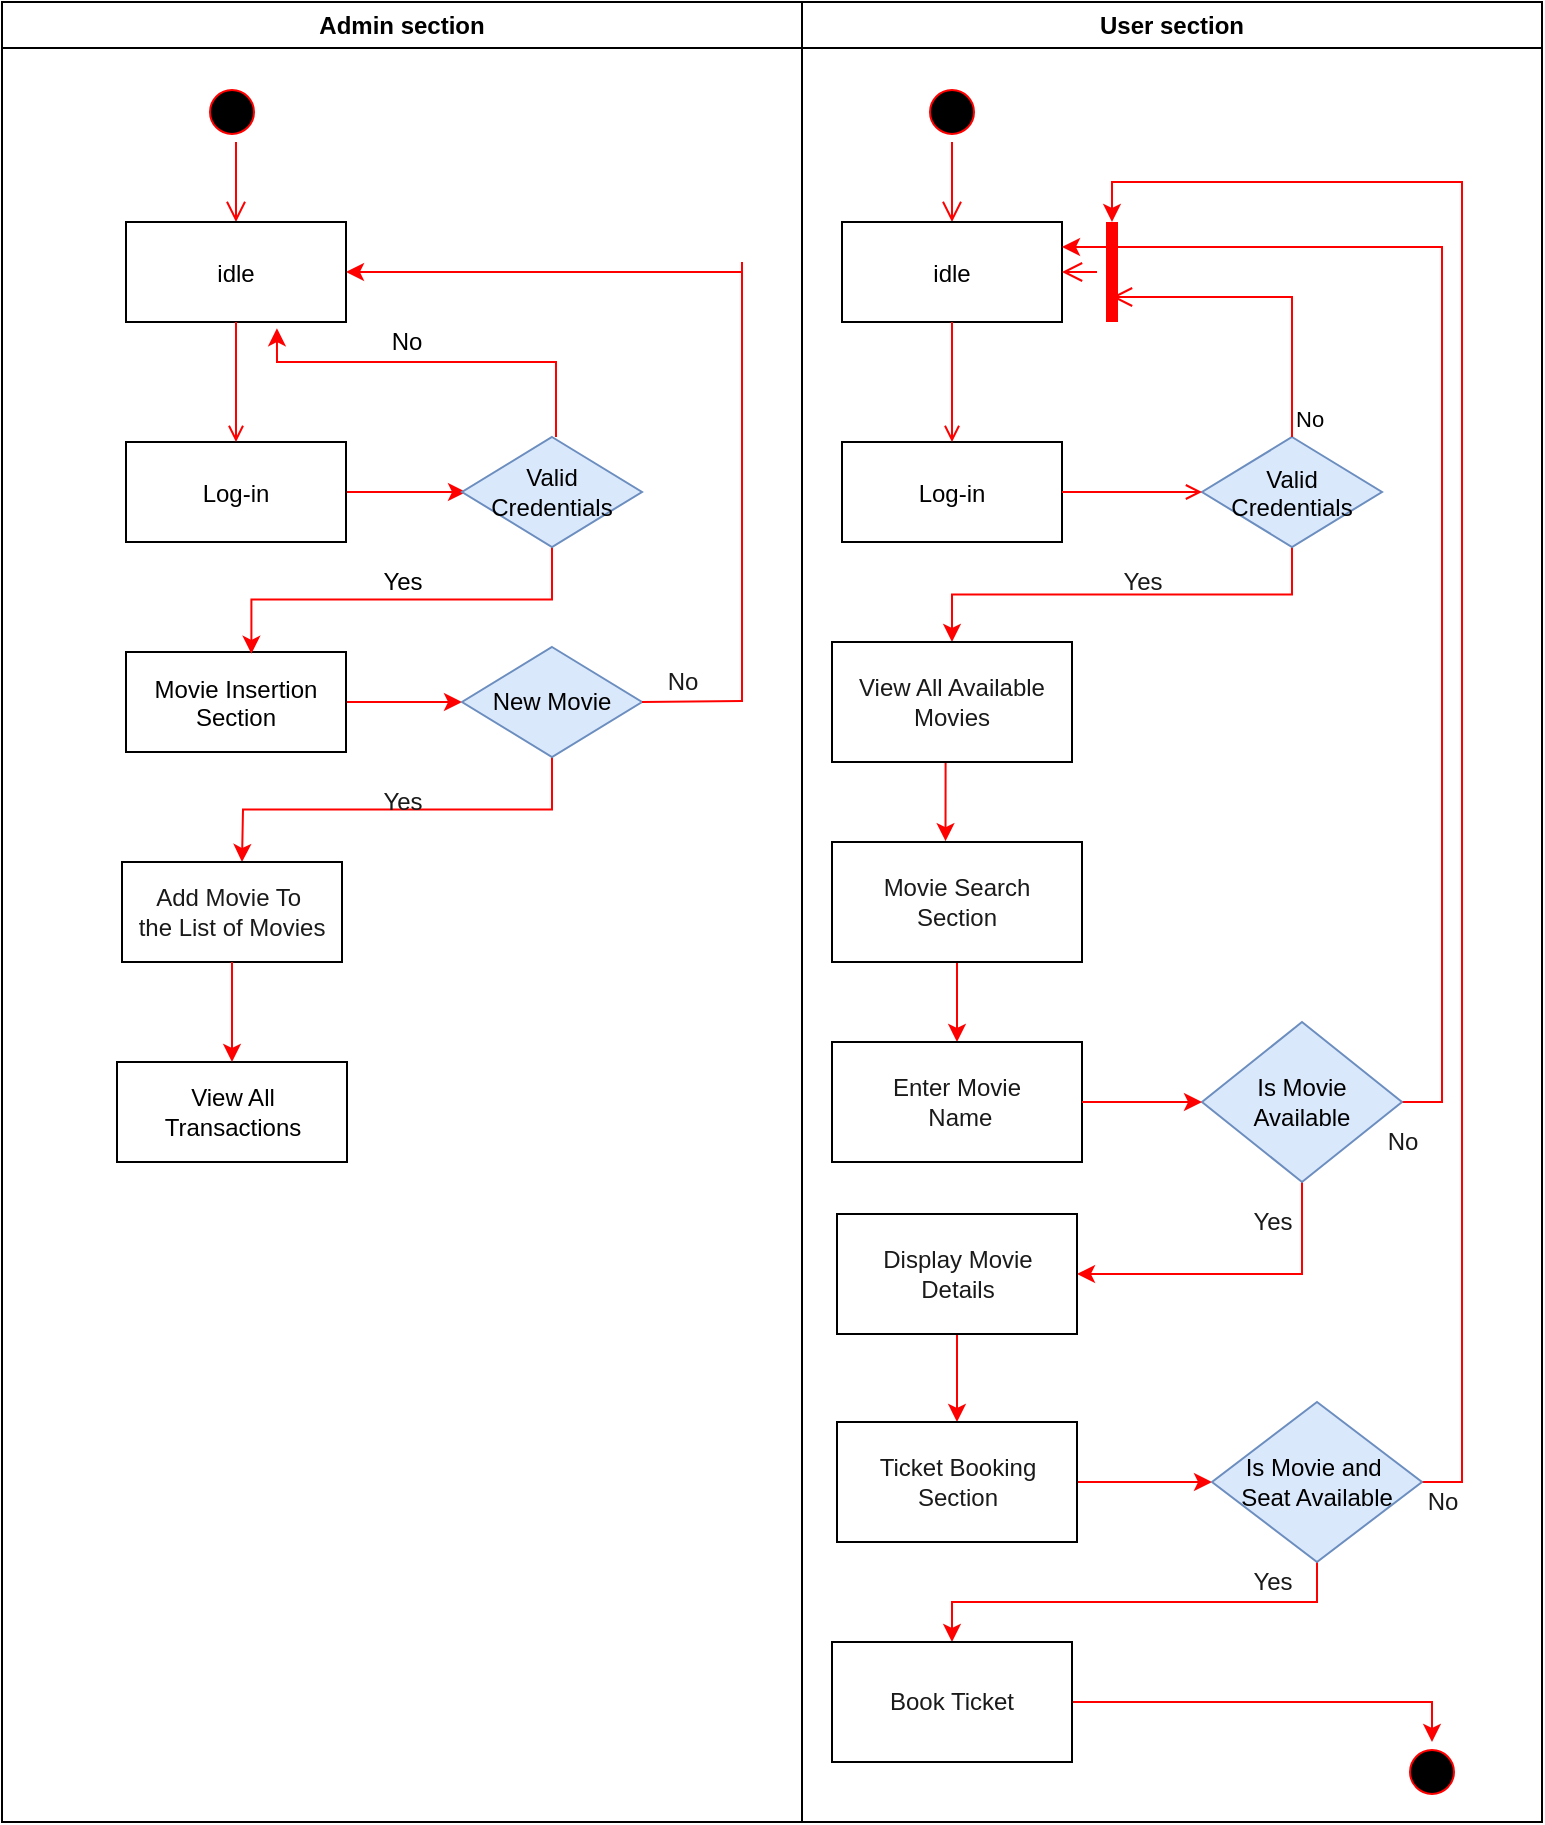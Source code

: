 <mxfile version="13.7.7" type="device"><diagram name="Page-1" id="e7e014a7-5840-1c2e-5031-d8a46d1fe8dd"><mxGraphModel dx="989" dy="580" grid="1" gridSize="10" guides="1" tooltips="1" connect="1" arrows="1" fold="1" page="1" pageScale="1" pageWidth="1169" pageHeight="826" background="#ffffff" math="0" shadow="0"><root><mxCell id="0"/><mxCell id="1" parent="0"/><mxCell id="3" value="User section" style="swimlane;whiteSpace=wrap" parent="1" vertex="1"><mxGeometry x="520" y="160" width="370" height="910" as="geometry"/></mxCell><mxCell id="13" value="" style="ellipse;shape=startState;fillColor=#000000;strokeColor=#ff0000;" parent="3" vertex="1"><mxGeometry x="60" y="40" width="30" height="30" as="geometry"/></mxCell><mxCell id="14" value="" style="edgeStyle=elbowEdgeStyle;elbow=horizontal;verticalAlign=bottom;endArrow=open;endSize=8;strokeColor=#FF0000;endFill=1;rounded=0" parent="3" source="13" target="15" edge="1"><mxGeometry x="40" y="20" as="geometry"><mxPoint x="55" y="90" as="targetPoint"/></mxGeometry></mxCell><mxCell id="15" value="idle" style="" parent="3" vertex="1"><mxGeometry x="20" y="110" width="110" height="50" as="geometry"/></mxCell><mxCell id="16" value="Log-in" style="" parent="3" vertex="1"><mxGeometry x="20" y="220" width="110" height="50" as="geometry"/></mxCell><mxCell id="17" value="" style="endArrow=open;strokeColor=#FF0000;endFill=1;rounded=0" parent="3" source="15" target="16" edge="1"><mxGeometry relative="1" as="geometry"/></mxCell><mxCell id="XHajx7D8PJsheekmZULp-78" style="edgeStyle=orthogonalEdgeStyle;rounded=0;orthogonalLoop=1;jettySize=auto;html=1;exitX=0.5;exitY=1;exitDx=0;exitDy=0;entryX=0.5;entryY=0;entryDx=0;entryDy=0;strokeColor=#ff0000;fontColor=#1A1A1A;" edge="1" parent="3" source="21" target="XHajx7D8PJsheekmZULp-77"><mxGeometry relative="1" as="geometry"/></mxCell><mxCell id="21" value="Valid&#10;Credentials" style="rhombus;fillColor=#dae8fc;strokeColor=#6c8ebf;" parent="3" vertex="1"><mxGeometry x="200" y="217.5" width="90" height="55" as="geometry"/></mxCell><mxCell id="22" value="No" style="edgeStyle=elbowEdgeStyle;elbow=horizontal;align=left;verticalAlign=bottom;endArrow=open;endSize=8;strokeColor=#FF0000;exitX=0.5;exitY=0;endFill=1;rounded=0;entryX=0.75;entryY=0.5;entryPerimeter=0" parent="3" source="21" target="25" edge="1"><mxGeometry x="-1" relative="1" as="geometry"><mxPoint x="160" y="150" as="targetPoint"/><Array as="points"><mxPoint x="245" y="170"/><mxPoint x="220" y="130"/><mxPoint x="190" y="180"/></Array></mxGeometry></mxCell><mxCell id="24" value="" style="endArrow=open;strokeColor=#FF0000;endFill=1;rounded=0" parent="3" source="16" target="21" edge="1"><mxGeometry relative="1" as="geometry"/></mxCell><mxCell id="25" value="" style="shape=line;strokeWidth=6;strokeColor=#ff0000;rotation=90" parent="3" vertex="1"><mxGeometry x="130" y="127.5" width="50" height="15" as="geometry"/></mxCell><mxCell id="26" value="" style="edgeStyle=elbowEdgeStyle;elbow=horizontal;verticalAlign=bottom;endArrow=open;endSize=8;strokeColor=#FF0000;endFill=1;rounded=0" parent="3" source="25" target="15" edge="1"><mxGeometry x="130" y="90" as="geometry"><mxPoint x="230" y="140" as="targetPoint"/></mxGeometry></mxCell><mxCell id="XHajx7D8PJsheekmZULp-81" style="edgeStyle=orthogonalEdgeStyle;rounded=0;orthogonalLoop=1;jettySize=auto;html=1;exitX=0.5;exitY=1;exitDx=0;exitDy=0;entryX=0.454;entryY=-0.007;entryDx=0;entryDy=0;entryPerimeter=0;strokeColor=#ff0000;fontColor=#1A1A1A;" edge="1" parent="3" source="XHajx7D8PJsheekmZULp-77" target="XHajx7D8PJsheekmZULp-79"><mxGeometry relative="1" as="geometry"/></mxCell><mxCell id="XHajx7D8PJsheekmZULp-77" value="View All Available Movies" style="rounded=0;whiteSpace=wrap;html=1;fontColor=#1A1A1A;" vertex="1" parent="3"><mxGeometry x="15" y="320" width="120" height="60" as="geometry"/></mxCell><mxCell id="XHajx7D8PJsheekmZULp-98" style="edgeStyle=orthogonalEdgeStyle;rounded=0;orthogonalLoop=1;jettySize=auto;html=1;exitX=0.5;exitY=1;exitDx=0;exitDy=0;entryX=0.5;entryY=0;entryDx=0;entryDy=0;strokeColor=#ff0000;fontColor=#1A1A1A;" edge="1" parent="3" source="XHajx7D8PJsheekmZULp-79" target="XHajx7D8PJsheekmZULp-82"><mxGeometry relative="1" as="geometry"/></mxCell><mxCell id="XHajx7D8PJsheekmZULp-79" value="Movie Search &lt;br&gt;Section" style="rounded=0;whiteSpace=wrap;html=1;fontColor=#1A1A1A;" vertex="1" parent="3"><mxGeometry x="15" y="420" width="125" height="60" as="geometry"/></mxCell><mxCell id="XHajx7D8PJsheekmZULp-82" value="Enter Movie&lt;br&gt;&amp;nbsp;Name" style="rounded=0;whiteSpace=wrap;html=1;fontColor=#1A1A1A;" vertex="1" parent="3"><mxGeometry x="15" y="520" width="125" height="60" as="geometry"/></mxCell><mxCell id="XHajx7D8PJsheekmZULp-99" style="edgeStyle=orthogonalEdgeStyle;rounded=0;orthogonalLoop=1;jettySize=auto;html=1;exitX=0.5;exitY=1;exitDx=0;exitDy=0;entryX=1;entryY=0.5;entryDx=0;entryDy=0;strokeColor=#ff0000;fontColor=#1A1A1A;" edge="1" parent="3" source="XHajx7D8PJsheekmZULp-84" target="XHajx7D8PJsheekmZULp-89"><mxGeometry relative="1" as="geometry"/></mxCell><mxCell id="XHajx7D8PJsheekmZULp-100" style="edgeStyle=orthogonalEdgeStyle;rounded=0;orthogonalLoop=1;jettySize=auto;html=1;exitX=1;exitY=0.5;exitDx=0;exitDy=0;entryX=1;entryY=0.25;entryDx=0;entryDy=0;strokeColor=#ff0000;fontColor=#1A1A1A;" edge="1" parent="3" source="XHajx7D8PJsheekmZULp-84" target="15"><mxGeometry relative="1" as="geometry"/></mxCell><mxCell id="XHajx7D8PJsheekmZULp-84" value="Is Movie&lt;br&gt;Available" style="rhombus;whiteSpace=wrap;html=1;fillColor=#dae8fc;strokeColor=#6c8ebf;" vertex="1" parent="3"><mxGeometry x="200" y="510" width="100" height="80" as="geometry"/></mxCell><mxCell id="XHajx7D8PJsheekmZULp-83" style="edgeStyle=orthogonalEdgeStyle;rounded=0;orthogonalLoop=1;jettySize=auto;html=1;strokeColor=#ff0000;fontColor=#1A1A1A;" edge="1" parent="3" source="XHajx7D8PJsheekmZULp-82" target="XHajx7D8PJsheekmZULp-84"><mxGeometry relative="1" as="geometry"><mxPoint x="200" y="550" as="targetPoint"/></mxGeometry></mxCell><mxCell id="XHajx7D8PJsheekmZULp-107" style="edgeStyle=orthogonalEdgeStyle;rounded=0;orthogonalLoop=1;jettySize=auto;html=1;exitX=0.5;exitY=1;exitDx=0;exitDy=0;entryX=0.5;entryY=0;entryDx=0;entryDy=0;strokeColor=#ff0000;fontColor=#1A1A1A;" edge="1" parent="3" source="XHajx7D8PJsheekmZULp-89" target="XHajx7D8PJsheekmZULp-92"><mxGeometry relative="1" as="geometry"/></mxCell><mxCell id="XHajx7D8PJsheekmZULp-89" value="Display Movie&lt;br&gt;Details" style="rounded=0;whiteSpace=wrap;html=1;fontColor=#1A1A1A;" vertex="1" parent="3"><mxGeometry x="17.5" y="606" width="120" height="60" as="geometry"/></mxCell><mxCell id="XHajx7D8PJsheekmZULp-94" style="edgeStyle=orthogonalEdgeStyle;rounded=0;orthogonalLoop=1;jettySize=auto;html=1;entryX=0;entryY=0.5;entryDx=0;entryDy=0;strokeColor=#ff0000;fontColor=#1A1A1A;" edge="1" parent="3" source="XHajx7D8PJsheekmZULp-92" target="XHajx7D8PJsheekmZULp-93"><mxGeometry relative="1" as="geometry"/></mxCell><mxCell id="XHajx7D8PJsheekmZULp-92" value="Ticket Booking&lt;br&gt;Section" style="rounded=0;whiteSpace=wrap;html=1;fontColor=#1A1A1A;" vertex="1" parent="3"><mxGeometry x="17.5" y="710" width="120" height="60" as="geometry"/></mxCell><mxCell id="XHajx7D8PJsheekmZULp-103" style="edgeStyle=orthogonalEdgeStyle;rounded=0;orthogonalLoop=1;jettySize=auto;html=1;exitX=1;exitY=0.5;exitDx=0;exitDy=0;entryX=0;entryY=0.5;entryDx=0;entryDy=0;entryPerimeter=0;strokeColor=#ff0000;fontColor=#1A1A1A;" edge="1" parent="3" source="XHajx7D8PJsheekmZULp-93" target="25"><mxGeometry relative="1" as="geometry"/></mxCell><mxCell id="XHajx7D8PJsheekmZULp-115" style="edgeStyle=orthogonalEdgeStyle;rounded=0;orthogonalLoop=1;jettySize=auto;html=1;exitX=0.5;exitY=1;exitDx=0;exitDy=0;entryX=0.5;entryY=0;entryDx=0;entryDy=0;strokeColor=#ff0000;fontColor=#1A1A1A;" edge="1" parent="3" source="XHajx7D8PJsheekmZULp-93" target="XHajx7D8PJsheekmZULp-97"><mxGeometry relative="1" as="geometry"/></mxCell><mxCell id="XHajx7D8PJsheekmZULp-93" value="Is Movie and&amp;nbsp;&lt;br&gt;Seat Available" style="rhombus;whiteSpace=wrap;html=1;fillColor=#dae8fc;strokeColor=#6c8ebf;" vertex="1" parent="3"><mxGeometry x="205" y="700" width="105" height="80" as="geometry"/></mxCell><mxCell id="XHajx7D8PJsheekmZULp-118" style="edgeStyle=orthogonalEdgeStyle;rounded=0;orthogonalLoop=1;jettySize=auto;html=1;exitX=1;exitY=0.5;exitDx=0;exitDy=0;entryX=0.5;entryY=0;entryDx=0;entryDy=0;strokeColor=#ff0000;fontColor=#1A1A1A;" edge="1" parent="3" source="XHajx7D8PJsheekmZULp-97" target="XHajx7D8PJsheekmZULp-116"><mxGeometry relative="1" as="geometry"/></mxCell><mxCell id="XHajx7D8PJsheekmZULp-97" value="Book Ticket" style="rounded=0;whiteSpace=wrap;html=1;fontColor=#1A1A1A;" vertex="1" parent="3"><mxGeometry x="15" y="820" width="120" height="60" as="geometry"/></mxCell><mxCell id="XHajx7D8PJsheekmZULp-109" value="Yes" style="text;html=1;align=center;verticalAlign=middle;resizable=0;points=[];autosize=1;fontColor=#1A1A1A;" vertex="1" parent="3"><mxGeometry x="220" y="600" width="30" height="20" as="geometry"/></mxCell><mxCell id="XHajx7D8PJsheekmZULp-116" value="" style="ellipse;shape=startState;fillColor=#000000;strokeColor=#ff0000;" vertex="1" parent="3"><mxGeometry x="300" y="870" width="30" height="30" as="geometry"/></mxCell><mxCell id="XHajx7D8PJsheekmZULp-58" style="edgeStyle=orthogonalEdgeStyle;rounded=0;orthogonalLoop=1;jettySize=auto;html=1;exitX=1;exitY=0.5;exitDx=0;exitDy=0;strokeColor=#ff0000;fontColor=#1A1A1A;" edge="1" parent="1" source="10"><mxGeometry relative="1" as="geometry"><mxPoint x="350" y="510" as="targetPoint"/></mxGeometry></mxCell><mxCell id="XHajx7D8PJsheekmZULp-61" style="edgeStyle=orthogonalEdgeStyle;rounded=0;orthogonalLoop=1;jettySize=auto;html=1;exitX=0.5;exitY=1;exitDx=0;exitDy=0;strokeColor=#ff0000;fontColor=#1A1A1A;" edge="1" parent="1" source="XHajx7D8PJsheekmZULp-60"><mxGeometry relative="1" as="geometry"><mxPoint x="240" y="590" as="targetPoint"/></mxGeometry></mxCell><mxCell id="XHajx7D8PJsheekmZULp-70" value="" style="endArrow=classic;html=1;strokeColor=#ff0000;fontColor=#1A1A1A;entryX=1;entryY=0.5;entryDx=0;entryDy=0;" edge="1" parent="1" target="7"><mxGeometry width="50" height="50" relative="1" as="geometry"><mxPoint x="490" y="295" as="sourcePoint"/><mxPoint x="460" y="310" as="targetPoint"/><Array as="points"/></mxGeometry></mxCell><mxCell id="XHajx7D8PJsheekmZULp-71" value="Yes" style="text;html=1;align=center;verticalAlign=middle;resizable=0;points=[];autosize=1;fontColor=#1A1A1A;" vertex="1" parent="1"><mxGeometry x="305" y="550" width="30" height="20" as="geometry"/></mxCell><mxCell id="XHajx7D8PJsheekmZULp-72" value="No" style="text;html=1;align=center;verticalAlign=middle;resizable=0;points=[];autosize=1;fontColor=#1A1A1A;" vertex="1" parent="1"><mxGeometry x="445" y="490" width="30" height="20" as="geometry"/></mxCell><mxCell id="2" value="Admin section" style="swimlane;whiteSpace=wrap" parent="1" vertex="1"><mxGeometry x="120" y="160" width="400" height="910" as="geometry"/></mxCell><mxCell id="5" value="" style="ellipse;shape=startState;fillColor=#000000;strokeColor=#ff0000;" parent="2" vertex="1"><mxGeometry x="100" y="40" width="30" height="30" as="geometry"/></mxCell><mxCell id="6" value="" style="edgeStyle=elbowEdgeStyle;elbow=horizontal;verticalAlign=bottom;endArrow=open;endSize=8;strokeColor=#FF0000;endFill=1;rounded=0" parent="2" target="7" edge="1"><mxGeometry x="102" y="40" as="geometry"><mxPoint x="117" y="110" as="targetPoint"/><mxPoint x="117" y="70" as="sourcePoint"/></mxGeometry></mxCell><mxCell id="7" value="idle" style="" parent="2" vertex="1"><mxGeometry x="62" y="110" width="110" height="50" as="geometry"/></mxCell><mxCell id="XHajx7D8PJsheekmZULp-53" style="edgeStyle=orthogonalEdgeStyle;rounded=0;orthogonalLoop=1;jettySize=auto;html=1;exitX=1;exitY=0.5;exitDx=0;exitDy=0;entryX=0;entryY=0.5;entryDx=0;entryDy=0;strokeColor=#ff0000;" edge="1" parent="2" source="8"><mxGeometry relative="1" as="geometry"><mxPoint x="232" y="245" as="targetPoint"/></mxGeometry></mxCell><mxCell id="8" value="Log-in" style="" parent="2" vertex="1"><mxGeometry x="62" y="220" width="110" height="50" as="geometry"/></mxCell><mxCell id="9" value="" style="endArrow=open;strokeColor=#FF0000;endFill=1;rounded=0" parent="2" source="7" target="8" edge="1"><mxGeometry relative="1" as="geometry"/></mxCell><mxCell id="10" value=" Movie Insertion &#10;Section" style="" parent="2" vertex="1"><mxGeometry x="62" y="325" width="110" height="50" as="geometry"/></mxCell><mxCell id="XHajx7D8PJsheekmZULp-50" style="edgeStyle=orthogonalEdgeStyle;rounded=0;orthogonalLoop=1;jettySize=auto;html=1;exitX=0.5;exitY=0;exitDx=0;exitDy=0;entryX=0.686;entryY=1.062;entryDx=0;entryDy=0;entryPerimeter=0;fillColor=#e51400;strokeColor=#ff0000;" edge="1" parent="2" target="7"><mxGeometry relative="1" as="geometry"><mxPoint x="277" y="217.5" as="sourcePoint"/><Array as="points"><mxPoint x="277" y="180"/><mxPoint x="138" y="180"/></Array></mxGeometry></mxCell><mxCell id="XHajx7D8PJsheekmZULp-62" style="edgeStyle=orthogonalEdgeStyle;rounded=0;orthogonalLoop=1;jettySize=auto;html=1;exitX=0.5;exitY=1;exitDx=0;exitDy=0;entryX=0.57;entryY=0.018;entryDx=0;entryDy=0;entryPerimeter=0;strokeColor=#ff0000;fontColor=#1A1A1A;" edge="1" parent="2" source="XHajx7D8PJsheekmZULp-42" target="10"><mxGeometry relative="1" as="geometry"/></mxCell><mxCell id="XHajx7D8PJsheekmZULp-42" value="Valid Credentials" style="rhombus;whiteSpace=wrap;html=1;fillColor=#dae8fc;strokeColor=#6c8ebf;" vertex="1" parent="2"><mxGeometry x="230" y="217.5" width="90" height="55" as="geometry"/></mxCell><mxCell id="XHajx7D8PJsheekmZULp-52" value="No" style="text;html=1;align=center;verticalAlign=middle;resizable=0;points=[];autosize=1;" vertex="1" parent="2"><mxGeometry x="187" y="160" width="30" height="20" as="geometry"/></mxCell><mxCell id="XHajx7D8PJsheekmZULp-60" value="New Movie" style="rhombus;whiteSpace=wrap;html=1;fillColor=#dae8fc;strokeColor=#6c8ebf;" vertex="1" parent="2"><mxGeometry x="230" y="322.5" width="90" height="55" as="geometry"/></mxCell><mxCell id="XHajx7D8PJsheekmZULp-55" value="Yes" style="text;html=1;align=center;verticalAlign=middle;resizable=0;points=[];autosize=1;" vertex="1" parent="2"><mxGeometry x="185" y="280" width="30" height="20" as="geometry"/></mxCell><mxCell id="XHajx7D8PJsheekmZULp-63" value="Add Movie To&amp;nbsp;&lt;br&gt;the List of Movies" style="rounded=0;whiteSpace=wrap;html=1;fontColor=#1A1A1A;" vertex="1" parent="2"><mxGeometry x="60" y="430" width="110" height="50" as="geometry"/></mxCell><mxCell id="XHajx7D8PJsheekmZULp-66" value="" style="endArrow=none;html=1;strokeColor=#ff0000;fontColor=#1A1A1A;exitX=1;exitY=0.5;exitDx=0;exitDy=0;" edge="1" parent="2" source="XHajx7D8PJsheekmZULp-60"><mxGeometry width="50" height="50" relative="1" as="geometry"><mxPoint x="330" y="349.5" as="sourcePoint"/><mxPoint x="370" y="349.5" as="targetPoint"/></mxGeometry></mxCell><mxCell id="XHajx7D8PJsheekmZULp-68" value="" style="endArrow=none;html=1;strokeColor=#ff0000;fontColor=#1A1A1A;" edge="1" parent="2"><mxGeometry width="50" height="50" relative="1" as="geometry"><mxPoint x="370" y="350" as="sourcePoint"/><mxPoint x="370" y="130" as="targetPoint"/></mxGeometry></mxCell><mxCell id="XHajx7D8PJsheekmZULp-74" value="View All Transactions" style="rounded=0;whiteSpace=wrap;html=1;" vertex="1" parent="2"><mxGeometry x="57.5" y="530" width="115" height="50" as="geometry"/></mxCell><mxCell id="XHajx7D8PJsheekmZULp-73" style="edgeStyle=orthogonalEdgeStyle;rounded=0;orthogonalLoop=1;jettySize=auto;html=1;exitX=0.5;exitY=1;exitDx=0;exitDy=0;strokeColor=#ff0000;fontColor=#1A1A1A;" edge="1" parent="2" source="XHajx7D8PJsheekmZULp-63" target="XHajx7D8PJsheekmZULp-74"><mxGeometry relative="1" as="geometry"><mxPoint x="115" y="550" as="targetPoint"/></mxGeometry></mxCell><mxCell id="XHajx7D8PJsheekmZULp-104" value="No" style="text;html=1;align=center;verticalAlign=middle;resizable=0;points=[];autosize=1;fontColor=#1A1A1A;" vertex="1" parent="1"><mxGeometry x="825" y="900" width="30" height="20" as="geometry"/></mxCell><mxCell id="XHajx7D8PJsheekmZULp-108" value="Yes" style="text;html=1;align=center;verticalAlign=middle;resizable=0;points=[];autosize=1;fontColor=#1A1A1A;" vertex="1" parent="1"><mxGeometry x="675" y="440" width="30" height="20" as="geometry"/></mxCell><mxCell id="XHajx7D8PJsheekmZULp-110" value="No" style="text;html=1;align=center;verticalAlign=middle;resizable=0;points=[];autosize=1;fontColor=#1A1A1A;" vertex="1" parent="1"><mxGeometry x="805" y="720" width="30" height="20" as="geometry"/></mxCell><mxCell id="XHajx7D8PJsheekmZULp-105" value="Yes" style="text;html=1;align=center;verticalAlign=middle;resizable=0;points=[];autosize=1;fontColor=#1A1A1A;" vertex="1" parent="1"><mxGeometry x="740" y="940" width="30" height="20" as="geometry"/></mxCell></root></mxGraphModel></diagram></mxfile>